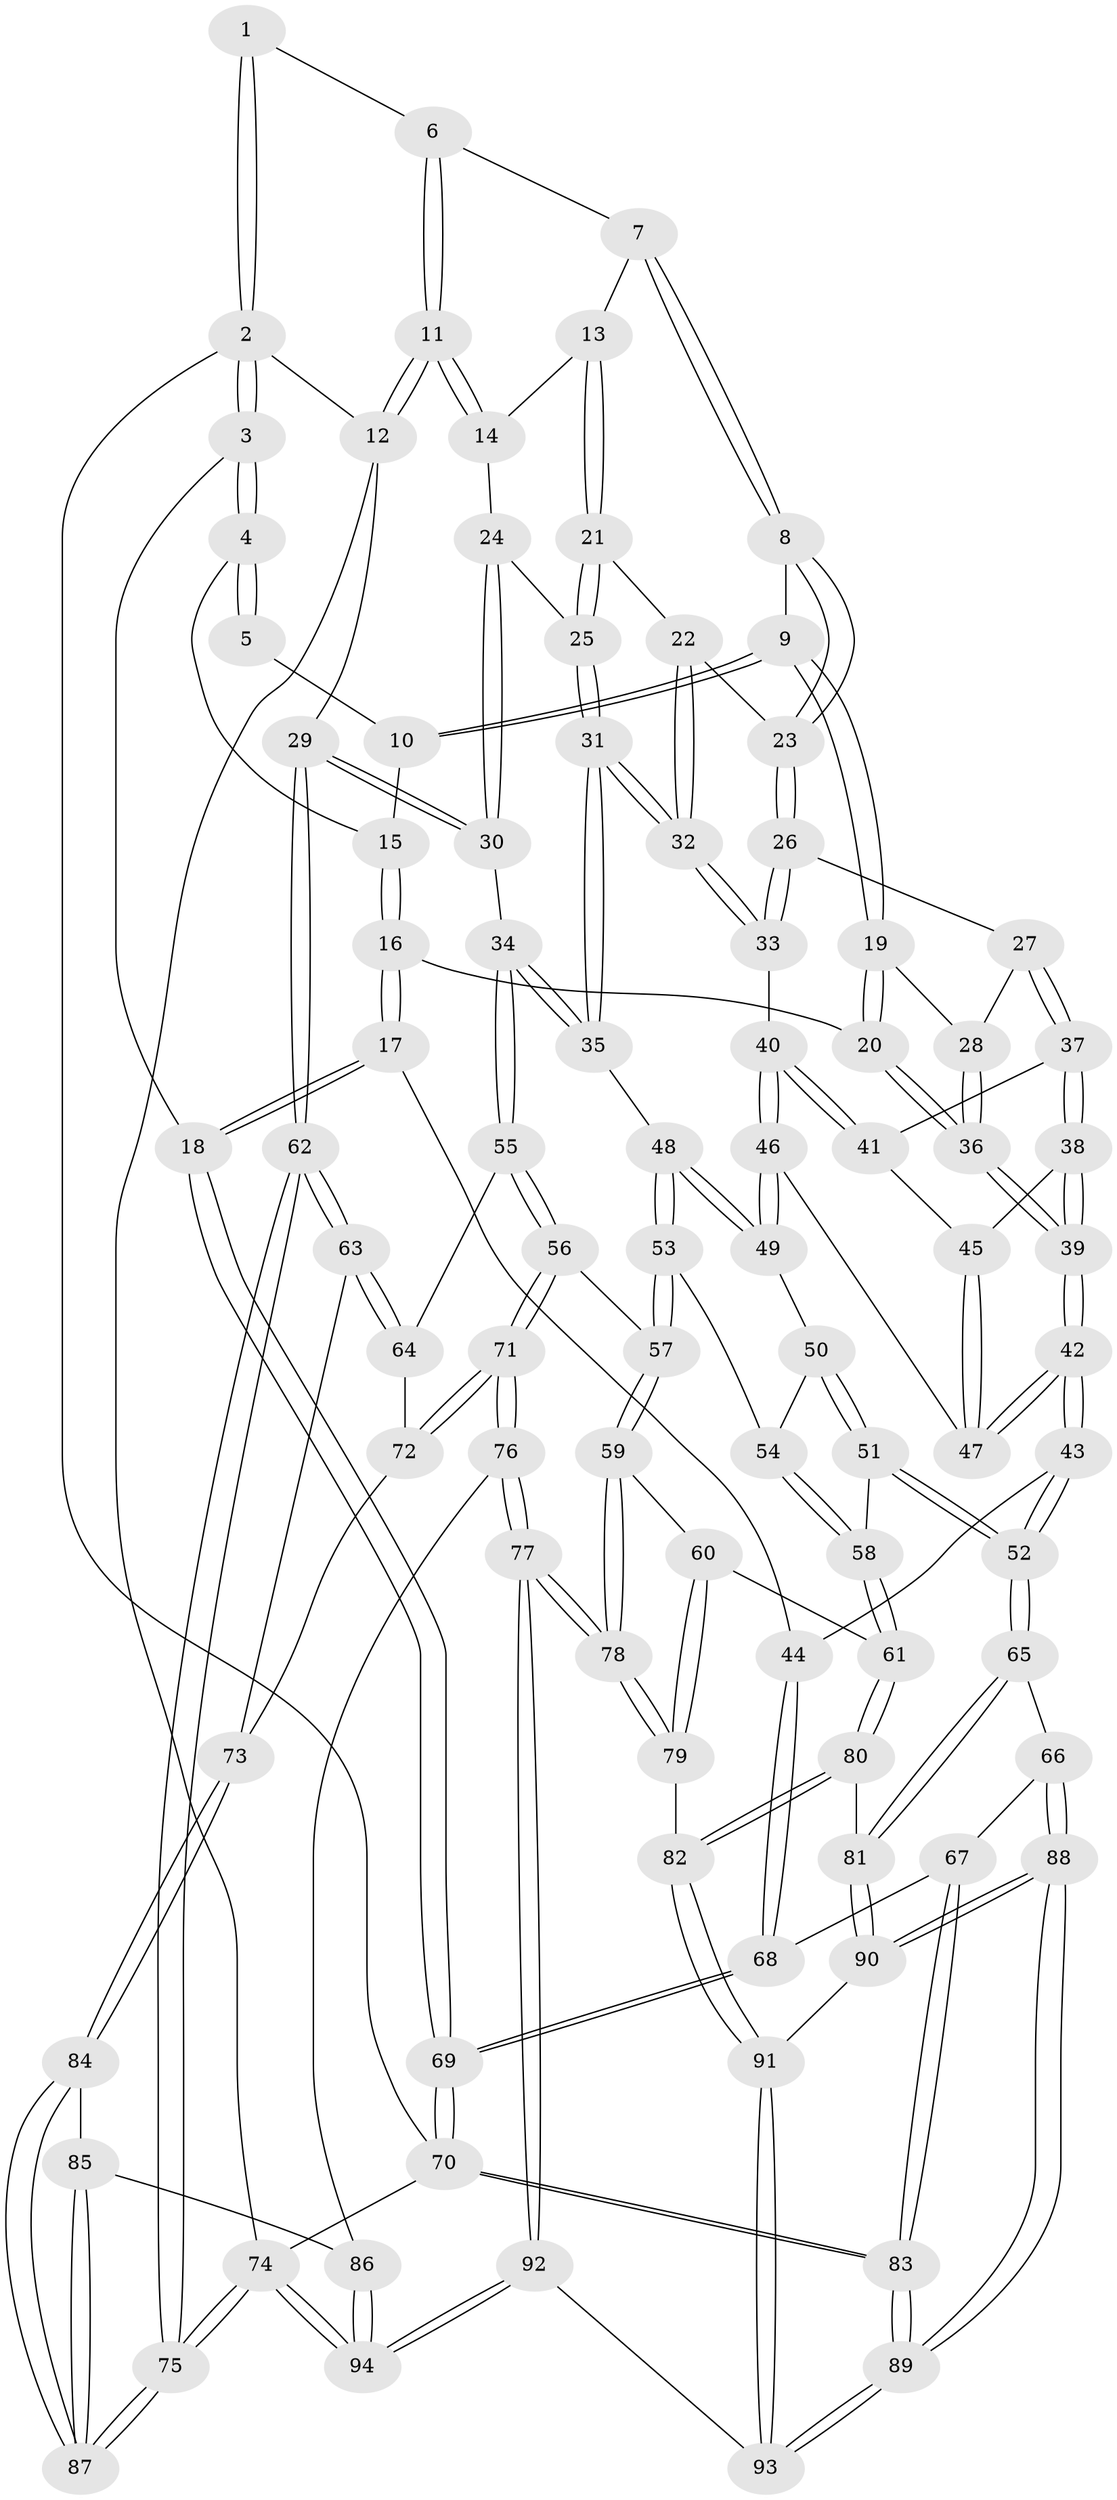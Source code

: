 // coarse degree distribution, {3: 0.16923076923076924, 6: 0.09230769230769231, 5: 0.36923076923076925, 4: 0.35384615384615387, 7: 0.015384615384615385}
// Generated by graph-tools (version 1.1) at 2025/24/03/03/25 07:24:33]
// undirected, 94 vertices, 232 edges
graph export_dot {
graph [start="1"]
  node [color=gray90,style=filled];
  1 [pos="+0.2887546754232341+0"];
  2 [pos="+0+0"];
  3 [pos="+0+0.09458168197947385"];
  4 [pos="+0.07943669986554676+0.140984427250396"];
  5 [pos="+0.2638490645006401+0"];
  6 [pos="+0.42781621600398456+0"];
  7 [pos="+0.4434722650239967+0"];
  8 [pos="+0.37747163170255377+0.1822916463272281"];
  9 [pos="+0.3188305089240877+0.19818054092045675"];
  10 [pos="+0.22136243019436833+0.14108756357839752"];
  11 [pos="+1+0"];
  12 [pos="+1+0"];
  13 [pos="+0.6115082283018877+0.16102692805758959"];
  14 [pos="+0.8373299900927631+0.08937446759126855"];
  15 [pos="+0.13319355801929356+0.16759270483836744"];
  16 [pos="+0.1713490779287431+0.32572033616071366"];
  17 [pos="+0+0.48645374455545426"];
  18 [pos="+0+0.4836884848543268"];
  19 [pos="+0.256398614676772+0.29902928229634557"];
  20 [pos="+0.21523484461967063+0.3284573757592664"];
  21 [pos="+0.5911458314299587+0.20870893805970742"];
  22 [pos="+0.5746172900165064+0.23075337953422376"];
  23 [pos="+0.43308537935553304+0.24556852252391848"];
  24 [pos="+0.8233177914981937+0.14295783955885652"];
  25 [pos="+0.7325125999845955+0.30456182602882"];
  26 [pos="+0.4318333236818202+0.26776871860108276"];
  27 [pos="+0.3902806860292319+0.3408854766359221"];
  28 [pos="+0.3600197592328626+0.3456597599889115"];
  29 [pos="+1+0.5279041395417002"];
  30 [pos="+0.8866286541897984+0.5168321691906245"];
  31 [pos="+0.7012417773808658+0.466851062263303"];
  32 [pos="+0.6082451163576171+0.40920060348479165"];
  33 [pos="+0.5362092133981162+0.4104543778982902"];
  34 [pos="+0.8411164431187621+0.5231557258816041"];
  35 [pos="+0.7014430801767708+0.4671456697705084"];
  36 [pos="+0.2890789371496332+0.44683489626240946"];
  37 [pos="+0.40056699684710534+0.3693153756594126"];
  38 [pos="+0.30634306689824486+0.4521323632973338"];
  39 [pos="+0.2921002140956358+0.45814645175371127"];
  40 [pos="+0.5143168441394312+0.42078419151995083"];
  41 [pos="+0.42751432112419996+0.4121641957548628"];
  42 [pos="+0.277511446209311+0.581392777738498"];
  43 [pos="+0.27579499802230145+0.5858649694364422"];
  44 [pos="+0+0.527695115707352"];
  45 [pos="+0.41974779832701004+0.42076085708988303"];
  46 [pos="+0.4727645799865005+0.4984740441093715"];
  47 [pos="+0.40497228741073005+0.49210415243850836"];
  48 [pos="+0.6558964885099696+0.5162592222419712"];
  49 [pos="+0.48344369643468693+0.5738129991183989"];
  50 [pos="+0.4819629787132188+0.5759787760310507"];
  51 [pos="+0.3582142111320015+0.6648479216770169"];
  52 [pos="+0.3224328255661587+0.6628476462464641"];
  53 [pos="+0.6030381243882865+0.6471290616065908"];
  54 [pos="+0.5662704367627176+0.6516272038924672"];
  55 [pos="+0.8069819279260467+0.6043243139122471"];
  56 [pos="+0.6608857187578582+0.7345408804405495"];
  57 [pos="+0.641073886568069+0.7310048498756698"];
  58 [pos="+0.4640905324174441+0.7261369544851513"];
  59 [pos="+0.6099445991822847+0.7534325314945572"];
  60 [pos="+0.5990135384302641+0.7572653498291724"];
  61 [pos="+0.4795178798261271+0.7463266691271288"];
  62 [pos="+1+0.6822458267108575"];
  63 [pos="+0.922332403674879+0.7603233836839813"];
  64 [pos="+0.8051649834459901+0.7369309104699735"];
  65 [pos="+0.27773598869665755+0.7634692567871638"];
  66 [pos="+0.23490397121668913+0.7801050989957333"];
  67 [pos="+0.11224084696842122+0.7729015210433048"];
  68 [pos="+0.10802490362709181+0.7682547484605752"];
  69 [pos="+0+0.8023468173844979"];
  70 [pos="+0+1"];
  71 [pos="+0.7199646589150286+0.8067799937433003"];
  72 [pos="+0.804616854394013+0.7390961236930685"];
  73 [pos="+0.8472736401736554+0.8124239160607096"];
  74 [pos="+1+1"];
  75 [pos="+1+1"];
  76 [pos="+0.7277573078891945+0.88613502612651"];
  77 [pos="+0.6462321242488621+0.9162402420292302"];
  78 [pos="+0.6429768136093044+0.9136750709225377"];
  79 [pos="+0.5573534510551675+0.8707588870248556"];
  80 [pos="+0.48695830205954227+0.8486300128639204"];
  81 [pos="+0.28678017626686036+0.7828803943398561"];
  82 [pos="+0.4910148877954911+0.8681246027989125"];
  83 [pos="+0+1"];
  84 [pos="+0.8453734886520088+0.8240450218345129"];
  85 [pos="+0.7720182724763552+0.894161388531345"];
  86 [pos="+0.755849087858486+0.8987744340276742"];
  87 [pos="+1+1"];
  88 [pos="+0.05998452075918323+1"];
  89 [pos="+0+1"];
  90 [pos="+0.3162763700439303+0.8619349213592487"];
  91 [pos="+0.41191198036201304+0.974597705717426"];
  92 [pos="+0.5322695933978149+1"];
  93 [pos="+0.423077616724606+1"];
  94 [pos="+0.8795057694670037+1"];
  1 -- 2;
  1 -- 2;
  1 -- 6;
  2 -- 3;
  2 -- 3;
  2 -- 12;
  2 -- 70;
  3 -- 4;
  3 -- 4;
  3 -- 18;
  4 -- 5;
  4 -- 5;
  4 -- 15;
  5 -- 10;
  6 -- 7;
  6 -- 11;
  6 -- 11;
  7 -- 8;
  7 -- 8;
  7 -- 13;
  8 -- 9;
  8 -- 23;
  8 -- 23;
  9 -- 10;
  9 -- 10;
  9 -- 19;
  9 -- 19;
  10 -- 15;
  11 -- 12;
  11 -- 12;
  11 -- 14;
  11 -- 14;
  12 -- 29;
  12 -- 74;
  13 -- 14;
  13 -- 21;
  13 -- 21;
  14 -- 24;
  15 -- 16;
  15 -- 16;
  16 -- 17;
  16 -- 17;
  16 -- 20;
  17 -- 18;
  17 -- 18;
  17 -- 44;
  18 -- 69;
  18 -- 69;
  19 -- 20;
  19 -- 20;
  19 -- 28;
  20 -- 36;
  20 -- 36;
  21 -- 22;
  21 -- 25;
  21 -- 25;
  22 -- 23;
  22 -- 32;
  22 -- 32;
  23 -- 26;
  23 -- 26;
  24 -- 25;
  24 -- 30;
  24 -- 30;
  25 -- 31;
  25 -- 31;
  26 -- 27;
  26 -- 33;
  26 -- 33;
  27 -- 28;
  27 -- 37;
  27 -- 37;
  28 -- 36;
  28 -- 36;
  29 -- 30;
  29 -- 30;
  29 -- 62;
  29 -- 62;
  30 -- 34;
  31 -- 32;
  31 -- 32;
  31 -- 35;
  31 -- 35;
  32 -- 33;
  32 -- 33;
  33 -- 40;
  34 -- 35;
  34 -- 35;
  34 -- 55;
  34 -- 55;
  35 -- 48;
  36 -- 39;
  36 -- 39;
  37 -- 38;
  37 -- 38;
  37 -- 41;
  38 -- 39;
  38 -- 39;
  38 -- 45;
  39 -- 42;
  39 -- 42;
  40 -- 41;
  40 -- 41;
  40 -- 46;
  40 -- 46;
  41 -- 45;
  42 -- 43;
  42 -- 43;
  42 -- 47;
  42 -- 47;
  43 -- 44;
  43 -- 52;
  43 -- 52;
  44 -- 68;
  44 -- 68;
  45 -- 47;
  45 -- 47;
  46 -- 47;
  46 -- 49;
  46 -- 49;
  48 -- 49;
  48 -- 49;
  48 -- 53;
  48 -- 53;
  49 -- 50;
  50 -- 51;
  50 -- 51;
  50 -- 54;
  51 -- 52;
  51 -- 52;
  51 -- 58;
  52 -- 65;
  52 -- 65;
  53 -- 54;
  53 -- 57;
  53 -- 57;
  54 -- 58;
  54 -- 58;
  55 -- 56;
  55 -- 56;
  55 -- 64;
  56 -- 57;
  56 -- 71;
  56 -- 71;
  57 -- 59;
  57 -- 59;
  58 -- 61;
  58 -- 61;
  59 -- 60;
  59 -- 78;
  59 -- 78;
  60 -- 61;
  60 -- 79;
  60 -- 79;
  61 -- 80;
  61 -- 80;
  62 -- 63;
  62 -- 63;
  62 -- 75;
  62 -- 75;
  63 -- 64;
  63 -- 64;
  63 -- 73;
  64 -- 72;
  65 -- 66;
  65 -- 81;
  65 -- 81;
  66 -- 67;
  66 -- 88;
  66 -- 88;
  67 -- 68;
  67 -- 83;
  67 -- 83;
  68 -- 69;
  68 -- 69;
  69 -- 70;
  69 -- 70;
  70 -- 83;
  70 -- 83;
  70 -- 74;
  71 -- 72;
  71 -- 72;
  71 -- 76;
  71 -- 76;
  72 -- 73;
  73 -- 84;
  73 -- 84;
  74 -- 75;
  74 -- 75;
  74 -- 94;
  74 -- 94;
  75 -- 87;
  75 -- 87;
  76 -- 77;
  76 -- 77;
  76 -- 86;
  77 -- 78;
  77 -- 78;
  77 -- 92;
  77 -- 92;
  78 -- 79;
  78 -- 79;
  79 -- 82;
  80 -- 81;
  80 -- 82;
  80 -- 82;
  81 -- 90;
  81 -- 90;
  82 -- 91;
  82 -- 91;
  83 -- 89;
  83 -- 89;
  84 -- 85;
  84 -- 87;
  84 -- 87;
  85 -- 86;
  85 -- 87;
  85 -- 87;
  86 -- 94;
  86 -- 94;
  88 -- 89;
  88 -- 89;
  88 -- 90;
  88 -- 90;
  89 -- 93;
  89 -- 93;
  90 -- 91;
  91 -- 93;
  91 -- 93;
  92 -- 93;
  92 -- 94;
  92 -- 94;
}
